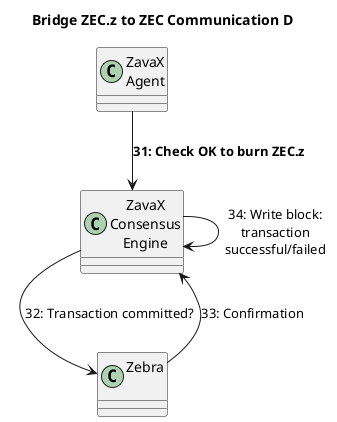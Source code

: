 @startuml
title Bridge ZEC.z to ZEC Communication D
top to bottom direction

class "ZavaX\nAgent" as ZA
class "ZavaX\nConsensus\nEngine" as ZCE
class "Zebra\n" as Z

ZA -down-> ZCE : **31: Check OK to burn ZEC.z**
ZCE -down-> Z : 32: Transaction committed?
Z -up-> ZCE : 33: Confirmation
ZCE -down-> ZCE : 34: Write block:\ntransaction\nsuccessful/failed

@enduml